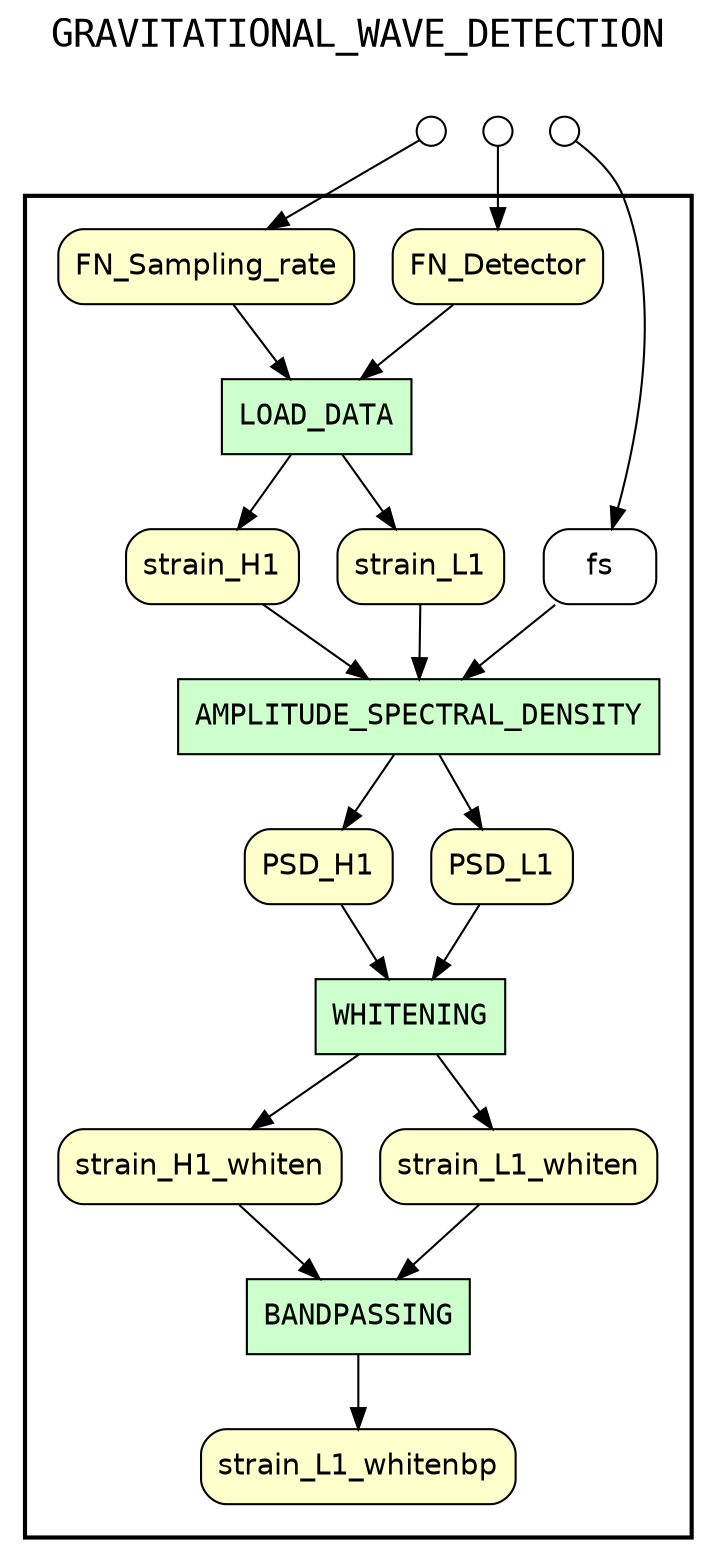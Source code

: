 
digraph yw_data_view {
rankdir=TB
fontname=Courier; fontsize=18; labelloc=t
label="GRAVITATIONAL_WAVE_DETECTION"
subgraph cluster_workflow { label=""; color=black; penwidth=2
subgraph cluster_workflow_inner { label=""; color=white
node[shape=box style="filled" fillcolor="#CCFFCC" peripheries=1 fontname=Courier]
WHITENING
AMPLITUDE_SPECTRAL_DENSITY
LOAD_DATA
BANDPASSING
node[shape=box style="filled" fillcolor="#CCFFCC" peripheries=1 fontname=Courier]
node[shape=box style="rounded,filled" fillcolor="#FFFFCC" peripheries=1 fontname=Helvetica]
FN_Detector
FN_Sampling_rate
strain_H1
strain_L1
PSD_H1
PSD_L1
strain_H1_whiten
strain_L1_whiten
strain_L1_whitenbp
node[shape=box style="rounded,filled" fillcolor="#FFFFFF" peripheries=1 fontname=Helvetica]
fs
}}
subgraph cluster_inflows { label=""; color=white; penwidth=2
subgraph cluster_inflows_inner { label=""; color=white
node[shape=circle fillcolor="#FFFFFF" peripheries=1 width=0.2]
fs_inflow [label=""]
FN_Detector_inflow [label=""]
FN_Sampling_rate_inflow [label=""]
}}
subgraph cluster_outflows { label=""; color=white; penwidth=2
subgraph cluster_outflows_inner { label=""; color=white
node[shape=circle fillcolor="#FFFFFF" peripheries=1 width=0.2]
}}
PSD_H1 -> WHITENING
PSD_L1 -> WHITENING
strain_H1 -> AMPLITUDE_SPECTRAL_DENSITY
FN_Detector -> LOAD_DATA
strain_L1 -> AMPLITUDE_SPECTRAL_DENSITY
strain_H1_whiten -> BANDPASSING
FN_Sampling_rate -> LOAD_DATA
strain_L1_whiten -> BANDPASSING
fs -> AMPLITUDE_SPECTRAL_DENSITY
LOAD_DATA -> strain_H1
LOAD_DATA -> strain_L1
AMPLITUDE_SPECTRAL_DENSITY -> PSD_H1
AMPLITUDE_SPECTRAL_DENSITY -> PSD_L1
WHITENING -> strain_H1_whiten
WHITENING -> strain_L1_whiten
BANDPASSING -> strain_L1_whitenbp
fs_inflow -> fs
FN_Detector_inflow -> FN_Detector
FN_Sampling_rate_inflow -> FN_Sampling_rate
}

